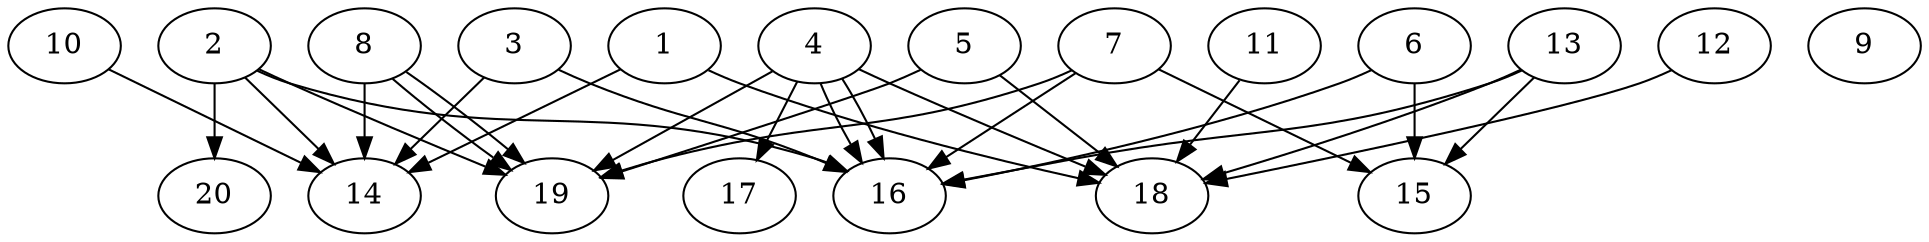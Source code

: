 // DAG automatically generated by daggen at Wed Jul 24 21:26:16 2019
// ./daggen --dot -n 20 --ccr 0.5 --fat 0.8 --regular 0.5 --density 0.5 --mindata 5242880 --maxdata 52428800 
digraph G {
  1 [size="103198720", alpha="0.17", expect_size="51599360"] 
  1 -> 14 [size ="51599360"]
  1 -> 18 [size ="51599360"]
  2 [size="16992256", alpha="0.17", expect_size="8496128"] 
  2 -> 14 [size ="8496128"]
  2 -> 16 [size ="8496128"]
  2 -> 19 [size ="8496128"]
  2 -> 20 [size ="8496128"]
  3 [size="75227136", alpha="0.06", expect_size="37613568"] 
  3 -> 14 [size ="37613568"]
  3 -> 16 [size ="37613568"]
  4 [size="71131136", alpha="0.08", expect_size="35565568"] 
  4 -> 16 [size ="35565568"]
  4 -> 16 [size ="35565568"]
  4 -> 17 [size ="35565568"]
  4 -> 18 [size ="35565568"]
  4 -> 19 [size ="35565568"]
  5 [size="74874880", alpha="0.06", expect_size="37437440"] 
  5 -> 18 [size ="37437440"]
  5 -> 19 [size ="37437440"]
  6 [size="44718080", alpha="0.10", expect_size="22359040"] 
  6 -> 15 [size ="22359040"]
  6 -> 16 [size ="22359040"]
  7 [size="52297728", alpha="0.10", expect_size="26148864"] 
  7 -> 15 [size ="26148864"]
  7 -> 16 [size ="26148864"]
  7 -> 19 [size ="26148864"]
  8 [size="21610496", alpha="0.05", expect_size="10805248"] 
  8 -> 14 [size ="10805248"]
  8 -> 19 [size ="10805248"]
  8 -> 19 [size ="10805248"]
  9 [size="24952832", alpha="0.17", expect_size="12476416"] 
  10 [size="97030144", alpha="0.14", expect_size="48515072"] 
  10 -> 14 [size ="48515072"]
  11 [size="75667456", alpha="0.12", expect_size="37833728"] 
  11 -> 18 [size ="37833728"]
  12 [size="59631616", alpha="0.12", expect_size="29815808"] 
  12 -> 18 [size ="29815808"]
  13 [size="44335104", alpha="0.13", expect_size="22167552"] 
  13 -> 15 [size ="22167552"]
  13 -> 16 [size ="22167552"]
  13 -> 18 [size ="22167552"]
  14 [size="74643456", alpha="0.19", expect_size="37321728"] 
  15 [size="17332224", alpha="0.19", expect_size="8666112"] 
  16 [size="45070336", alpha="0.19", expect_size="22535168"] 
  17 [size="90191872", alpha="0.01", expect_size="45095936"] 
  18 [size="41744384", alpha="0.03", expect_size="20872192"] 
  19 [size="63825920", alpha="0.04", expect_size="31912960"] 
  20 [size="49569792", alpha="0.03", expect_size="24784896"] 
}

